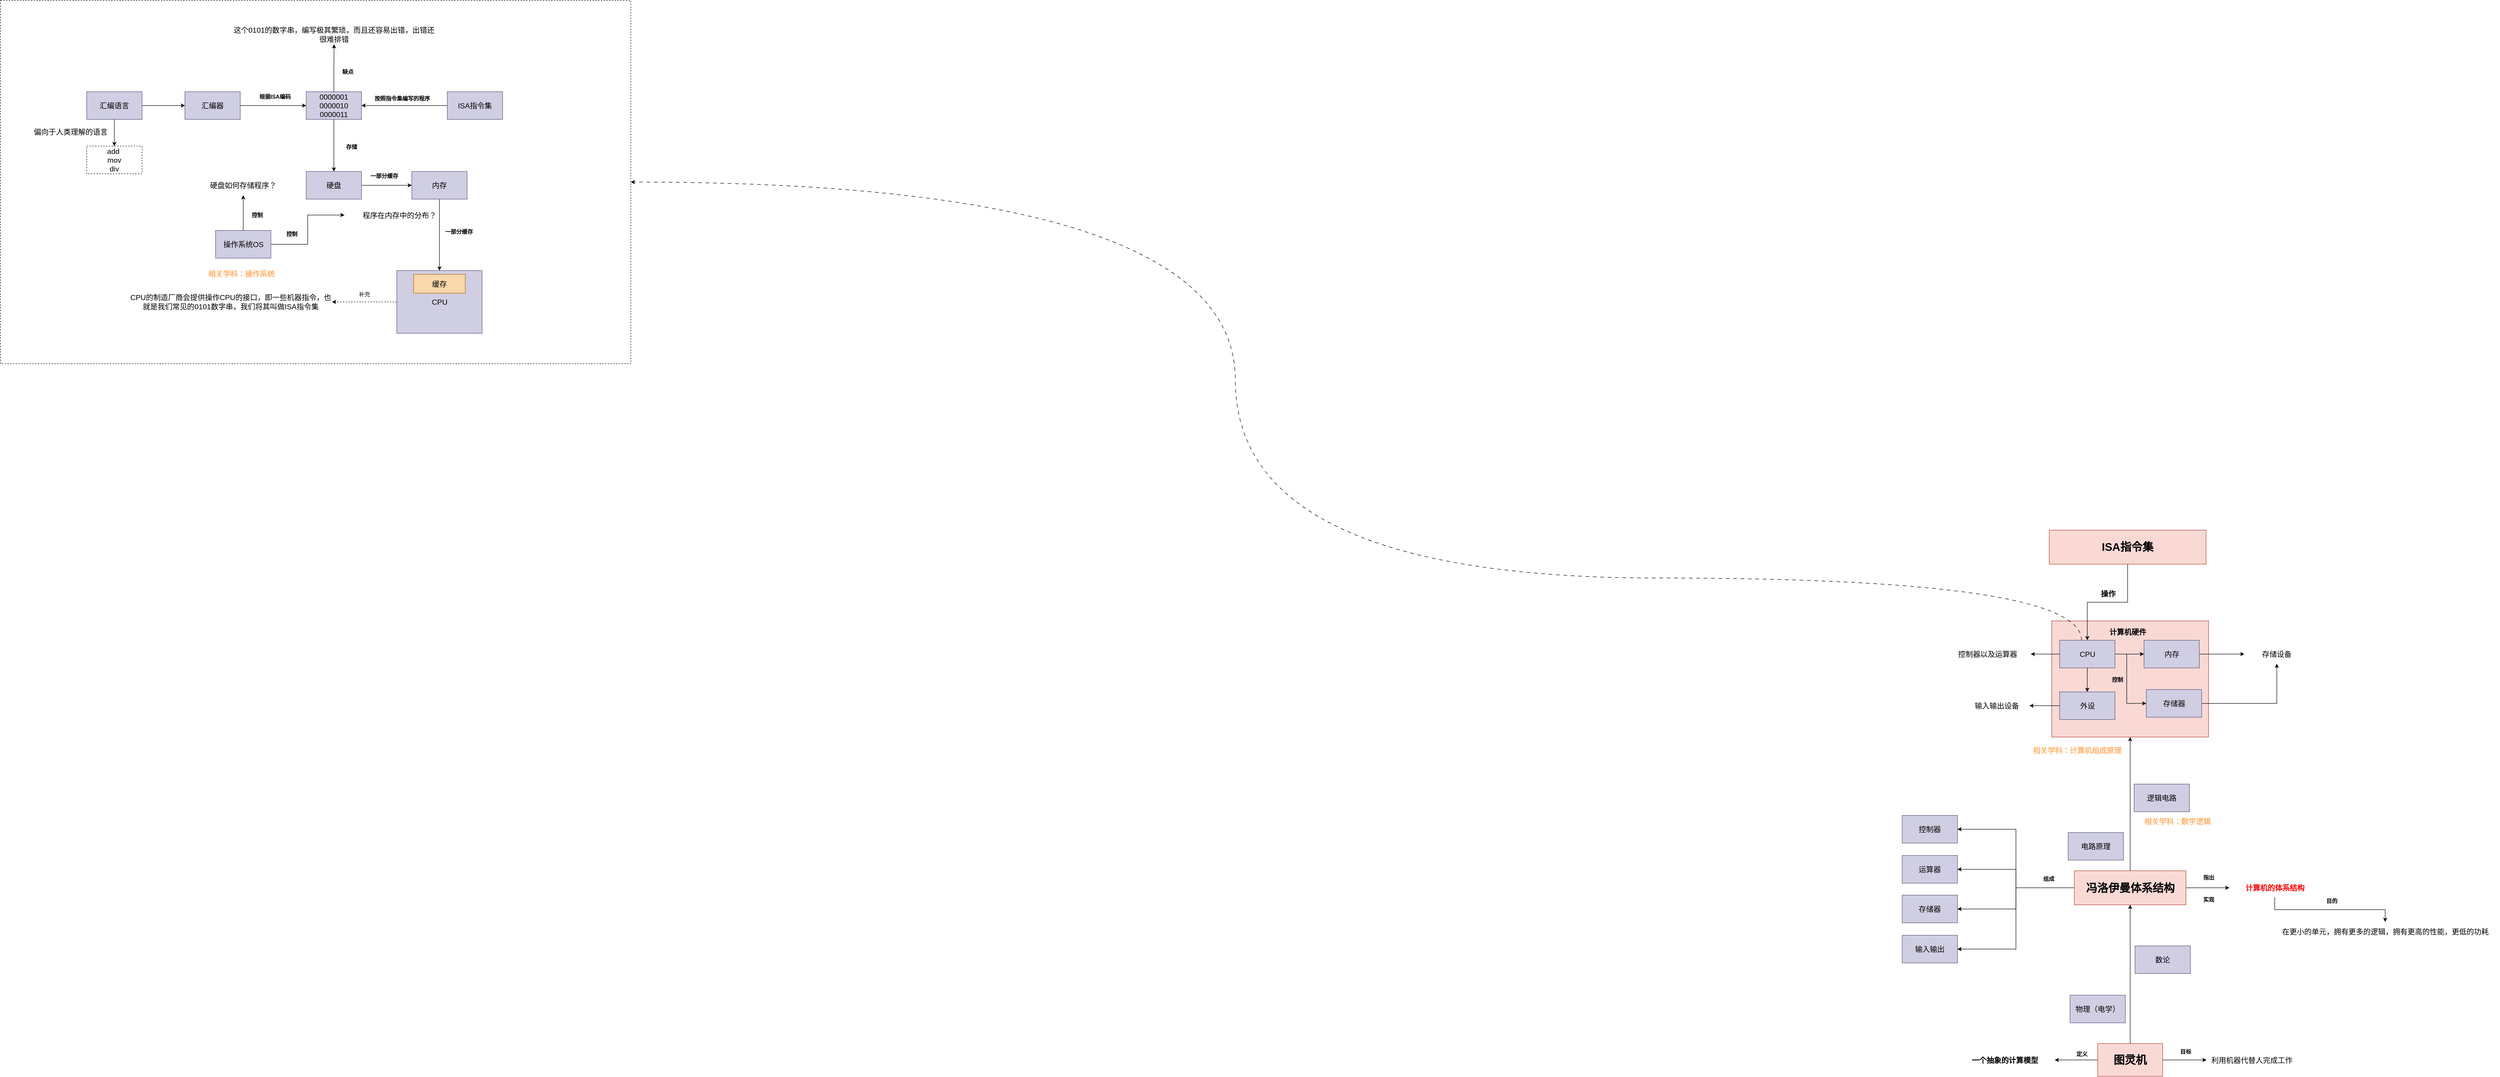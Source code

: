 <mxfile version="26.0.9">
  <diagram name="第 1 页" id="hA2QSpWp7NAeOCAGVo_K">
    <mxGraphModel dx="6764" dy="-1735" grid="0" gridSize="10" guides="1" tooltips="1" connect="1" arrows="1" fold="1" page="0" pageScale="1" pageWidth="827" pageHeight="1169" math="0" shadow="0">
      <root>
        <mxCell id="0" />
        <mxCell id="1" parent="0" />
        <mxCell id="ZlQUIwqHObfNDw-x9y1J-117" value="" style="rounded=0;whiteSpace=wrap;html=1;dashed=1;movable=1;resizable=1;rotatable=1;deletable=1;editable=1;locked=0;connectable=1;" vertex="1" parent="1">
          <mxGeometry x="-4336" y="3430" width="1367" height="788" as="geometry" />
        </mxCell>
        <mxCell id="ZlQUIwqHObfNDw-x9y1J-5" style="edgeStyle=orthogonalEdgeStyle;rounded=0;orthogonalLoop=1;jettySize=auto;html=1;" edge="1" parent="1" source="ZlQUIwqHObfNDw-x9y1J-3" target="ZlQUIwqHObfNDw-x9y1J-4">
          <mxGeometry relative="1" as="geometry" />
        </mxCell>
        <mxCell id="ZlQUIwqHObfNDw-x9y1J-9" style="edgeStyle=orthogonalEdgeStyle;rounded=0;orthogonalLoop=1;jettySize=auto;html=1;" edge="1" parent="1" source="ZlQUIwqHObfNDw-x9y1J-3" target="ZlQUIwqHObfNDw-x9y1J-8">
          <mxGeometry relative="1" as="geometry" />
        </mxCell>
        <mxCell id="ZlQUIwqHObfNDw-x9y1J-12" style="edgeStyle=orthogonalEdgeStyle;rounded=0;orthogonalLoop=1;jettySize=auto;html=1;entryX=0.5;entryY=1;entryDx=0;entryDy=0;" edge="1" parent="1" source="ZlQUIwqHObfNDw-x9y1J-3" target="ZlQUIwqHObfNDw-x9y1J-11">
          <mxGeometry relative="1" as="geometry" />
        </mxCell>
        <mxCell id="ZlQUIwqHObfNDw-x9y1J-3" value="&lt;span style=&quot;font-size: 24px;&quot;&gt;&lt;b&gt;图灵机&lt;/b&gt;&lt;/span&gt;" style="rounded=0;whiteSpace=wrap;html=1;fillColor=#fad9d5;strokeColor=#ae4132;" vertex="1" parent="1">
          <mxGeometry x="212" y="5693" width="141" height="71" as="geometry" />
        </mxCell>
        <mxCell id="ZlQUIwqHObfNDw-x9y1J-4" value="&lt;span style=&quot;font-size: 16px;&quot;&gt;利用机器代替人完成工作&lt;/span&gt;" style="text;html=1;align=center;verticalAlign=middle;whiteSpace=wrap;rounded=0;" vertex="1" parent="1">
          <mxGeometry x="448" y="5707.5" width="197" height="42" as="geometry" />
        </mxCell>
        <mxCell id="ZlQUIwqHObfNDw-x9y1J-6" value="&lt;b&gt;目标&lt;/b&gt;" style="text;html=1;align=center;verticalAlign=middle;whiteSpace=wrap;rounded=0;" vertex="1" parent="1">
          <mxGeometry x="373" y="5696" width="60" height="30" as="geometry" />
        </mxCell>
        <mxCell id="ZlQUIwqHObfNDw-x9y1J-8" value="&lt;span style=&quot;font-size: 16px;&quot;&gt;&lt;b&gt;一个抽象的计算模型&lt;/b&gt;&lt;/span&gt;" style="text;html=1;align=center;verticalAlign=middle;whiteSpace=wrap;rounded=0;" vertex="1" parent="1">
          <mxGeometry x="-97" y="5707.5" width="216" height="42" as="geometry" />
        </mxCell>
        <mxCell id="ZlQUIwqHObfNDw-x9y1J-10" value="&lt;b&gt;定义&lt;/b&gt;" style="text;html=1;align=center;verticalAlign=middle;whiteSpace=wrap;rounded=0;" vertex="1" parent="1">
          <mxGeometry x="148" y="5701" width="60" height="30" as="geometry" />
        </mxCell>
        <mxCell id="ZlQUIwqHObfNDw-x9y1J-21" style="edgeStyle=orthogonalEdgeStyle;rounded=0;orthogonalLoop=1;jettySize=auto;html=1;" edge="1" parent="1" source="ZlQUIwqHObfNDw-x9y1J-11" target="ZlQUIwqHObfNDw-x9y1J-13">
          <mxGeometry relative="1" as="geometry" />
        </mxCell>
        <mxCell id="ZlQUIwqHObfNDw-x9y1J-27" style="edgeStyle=orthogonalEdgeStyle;rounded=0;orthogonalLoop=1;jettySize=auto;html=1;entryX=1;entryY=0.5;entryDx=0;entryDy=0;" edge="1" parent="1" source="ZlQUIwqHObfNDw-x9y1J-11" target="ZlQUIwqHObfNDw-x9y1J-23">
          <mxGeometry relative="1" as="geometry" />
        </mxCell>
        <mxCell id="ZlQUIwqHObfNDw-x9y1J-28" style="edgeStyle=orthogonalEdgeStyle;rounded=0;orthogonalLoop=1;jettySize=auto;html=1;entryX=1;entryY=0.5;entryDx=0;entryDy=0;" edge="1" parent="1" source="ZlQUIwqHObfNDw-x9y1J-11" target="ZlQUIwqHObfNDw-x9y1J-24">
          <mxGeometry relative="1" as="geometry" />
        </mxCell>
        <mxCell id="ZlQUIwqHObfNDw-x9y1J-29" style="edgeStyle=orthogonalEdgeStyle;rounded=0;orthogonalLoop=1;jettySize=auto;html=1;entryX=1;entryY=0.5;entryDx=0;entryDy=0;" edge="1" parent="1" source="ZlQUIwqHObfNDw-x9y1J-11" target="ZlQUIwqHObfNDw-x9y1J-25">
          <mxGeometry relative="1" as="geometry" />
        </mxCell>
        <mxCell id="ZlQUIwqHObfNDw-x9y1J-30" style="edgeStyle=orthogonalEdgeStyle;rounded=0;orthogonalLoop=1;jettySize=auto;html=1;entryX=1;entryY=0.5;entryDx=0;entryDy=0;" edge="1" parent="1" source="ZlQUIwqHObfNDw-x9y1J-11" target="ZlQUIwqHObfNDw-x9y1J-26">
          <mxGeometry relative="1" as="geometry" />
        </mxCell>
        <mxCell id="ZlQUIwqHObfNDw-x9y1J-41" style="edgeStyle=orthogonalEdgeStyle;rounded=0;orthogonalLoop=1;jettySize=auto;html=1;" edge="1" parent="1" source="ZlQUIwqHObfNDw-x9y1J-11" target="ZlQUIwqHObfNDw-x9y1J-35">
          <mxGeometry relative="1" as="geometry" />
        </mxCell>
        <mxCell id="ZlQUIwqHObfNDw-x9y1J-11" value="&lt;span style=&quot;font-size: 24px; line-height: 150%;&quot;&gt;&lt;b style=&quot;line-height: 120%;&quot;&gt;冯洛伊曼&lt;/b&gt;&lt;/span&gt;&lt;b style=&quot;font-size: 24px; background-color: transparent; color: light-dark(rgb(0, 0, 0), rgb(237, 237, 237));&quot;&gt;体系结构&lt;/b&gt;" style="rounded=0;whiteSpace=wrap;html=1;fillColor=#fad9d5;strokeColor=#ae4132;" vertex="1" parent="1">
          <mxGeometry x="161.5" y="5318" width="242" height="74" as="geometry" />
        </mxCell>
        <mxCell id="ZlQUIwqHObfNDw-x9y1J-19" style="edgeStyle=orthogonalEdgeStyle;rounded=0;orthogonalLoop=1;jettySize=auto;html=1;entryX=0.5;entryY=0;entryDx=0;entryDy=0;" edge="1" parent="1" source="ZlQUIwqHObfNDw-x9y1J-13" target="ZlQUIwqHObfNDw-x9y1J-18">
          <mxGeometry relative="1" as="geometry" />
        </mxCell>
        <mxCell id="ZlQUIwqHObfNDw-x9y1J-13" value="&lt;span style=&quot;font-size: 16px;&quot;&gt;&lt;b&gt;&lt;font style=&quot;color: rgb(255, 0, 0);&quot;&gt;计算机的体系结构&lt;/font&gt;&lt;/b&gt;&lt;/span&gt;" style="text;html=1;align=center;verticalAlign=middle;whiteSpace=wrap;rounded=0;" vertex="1" parent="1">
          <mxGeometry x="497.5" y="5334" width="197" height="42" as="geometry" />
        </mxCell>
        <mxCell id="ZlQUIwqHObfNDw-x9y1J-15" value="&lt;b&gt;指出&lt;/b&gt;" style="text;html=1;align=center;verticalAlign=middle;whiteSpace=wrap;rounded=0;" vertex="1" parent="1">
          <mxGeometry x="411" y="5318" width="84" height="30" as="geometry" />
        </mxCell>
        <mxCell id="ZlQUIwqHObfNDw-x9y1J-16" value="&lt;b&gt;实现&lt;/b&gt;" style="text;html=1;align=center;verticalAlign=middle;whiteSpace=wrap;rounded=0;" vertex="1" parent="1">
          <mxGeometry x="411" y="5366" width="84" height="30" as="geometry" />
        </mxCell>
        <mxCell id="ZlQUIwqHObfNDw-x9y1J-18" value="&lt;span style=&quot;font-size: 16px;&quot;&gt;在更小的单元，拥有更多的逻辑，拥有更高的性能，更低的功耗&lt;/span&gt;" style="text;html=1;align=center;verticalAlign=middle;whiteSpace=wrap;rounded=0;" vertex="1" parent="1">
          <mxGeometry x="587.5" y="5429" width="496" height="42" as="geometry" />
        </mxCell>
        <mxCell id="ZlQUIwqHObfNDw-x9y1J-20" value="&lt;b&gt;目的&lt;/b&gt;" style="text;html=1;align=center;verticalAlign=middle;whiteSpace=wrap;rounded=0;" vertex="1" parent="1">
          <mxGeometry x="677.5" y="5369" width="84" height="30" as="geometry" />
        </mxCell>
        <mxCell id="ZlQUIwqHObfNDw-x9y1J-23" value="&lt;span style=&quot;font-size: 16px;&quot;&gt;控制器&lt;/span&gt;" style="rounded=0;whiteSpace=wrap;html=1;fillColor=#d0cee2;strokeColor=#56517e;" vertex="1" parent="1">
          <mxGeometry x="-212" y="5198" width="120" height="60" as="geometry" />
        </mxCell>
        <mxCell id="ZlQUIwqHObfNDw-x9y1J-24" value="&lt;span style=&quot;font-size: 16px;&quot;&gt;运算器&lt;/span&gt;" style="rounded=0;whiteSpace=wrap;html=1;fillColor=#d0cee2;strokeColor=#56517e;" vertex="1" parent="1">
          <mxGeometry x="-212" y="5285" width="120" height="60" as="geometry" />
        </mxCell>
        <mxCell id="ZlQUIwqHObfNDw-x9y1J-25" value="&lt;span style=&quot;font-size: 16px;&quot;&gt;存储器&lt;/span&gt;" style="rounded=0;whiteSpace=wrap;html=1;fillColor=#d0cee2;strokeColor=#56517e;" vertex="1" parent="1">
          <mxGeometry x="-212" y="5371" width="120" height="60" as="geometry" />
        </mxCell>
        <mxCell id="ZlQUIwqHObfNDw-x9y1J-26" value="&lt;span style=&quot;font-size: 16px;&quot;&gt;输入输出&lt;/span&gt;" style="rounded=0;whiteSpace=wrap;html=1;fillColor=#d0cee2;strokeColor=#56517e;" vertex="1" parent="1">
          <mxGeometry x="-212" y="5458" width="120" height="60" as="geometry" />
        </mxCell>
        <mxCell id="ZlQUIwqHObfNDw-x9y1J-31" value="&lt;b&gt;组成&lt;/b&gt;" style="text;html=1;align=center;verticalAlign=middle;whiteSpace=wrap;rounded=0;" vertex="1" parent="1">
          <mxGeometry x="64" y="5321" width="84" height="30" as="geometry" />
        </mxCell>
        <mxCell id="ZlQUIwqHObfNDw-x9y1J-32" value="&lt;span style=&quot;font-size: 16px;&quot;&gt;物理（电&lt;/span&gt;&lt;span style=&quot;color: rgba(0, 0, 0, 0); font-family: monospace; font-size: 0px; text-align: start; text-wrap: nowrap;&quot;&gt;%3CmxGraphModel%3E%3Croot%3E%3CmxCell%20id%3D%220%22%2F%3E%3CmxCell%20id%3D%221%22%20parent%3D%220%22%2F%3E%3CmxCell%20id%3D%222%22%20value%3D%22%26lt%3Bspan%20style%3D%26quot%3Bfont-size%3A%2016px%3B%26quot%3B%26gt%3B%E8%BF%90%E7%AE%97%E5%99%A8%26lt%3B%2Fspan%26gt%3B%22%20style%3D%22rounded%3D0%3BwhiteSpace%3Dwrap%3Bhtml%3D1%3BfillColor%3D%23d0cee2%3BstrokeColor%3D%2356517e%3B%22%20vertex%3D%221%22%20parent%3D%221%22%3E%3CmxGeometry%20x%3D%22-225%22%20y%3D%222253%22%20width%3D%22120%22%20height%3D%2260%22%20as%3D%22geometry%22%2F%3E%3C%2FmxCell%3E%3C%2Froot%3E%3C%2FmxGraphModel%3E&lt;/span&gt;&lt;span style=&quot;font-size: 16px;&quot;&gt;学）&lt;/span&gt;" style="rounded=0;whiteSpace=wrap;html=1;fillColor=#d0cee2;strokeColor=#56517e;" vertex="1" parent="1">
          <mxGeometry x="152" y="5588" width="120" height="60" as="geometry" />
        </mxCell>
        <mxCell id="ZlQUIwqHObfNDw-x9y1J-33" value="&lt;span style=&quot;font-size: 16px;&quot;&gt;数论&lt;/span&gt;" style="rounded=0;whiteSpace=wrap;html=1;fillColor=#d0cee2;strokeColor=#56517e;" vertex="1" parent="1">
          <mxGeometry x="293" y="5481" width="120" height="60" as="geometry" />
        </mxCell>
        <mxCell id="ZlQUIwqHObfNDw-x9y1J-35" value="" style="rounded=0;whiteSpace=wrap;html=1;fillColor=#fad9d5;strokeColor=#ae4132;" vertex="1" parent="1">
          <mxGeometry x="112.5" y="4776" width="340" height="252" as="geometry" />
        </mxCell>
        <mxCell id="ZlQUIwqHObfNDw-x9y1J-36" value="&lt;span style=&quot;font-size: 16px;&quot;&gt;&lt;b&gt;计算机硬件&lt;/b&gt;&lt;/span&gt;" style="text;html=1;align=center;verticalAlign=middle;whiteSpace=wrap;rounded=0;" vertex="1" parent="1">
          <mxGeometry x="178.5" y="4779" width="197" height="42" as="geometry" />
        </mxCell>
        <mxCell id="ZlQUIwqHObfNDw-x9y1J-50" style="edgeStyle=orthogonalEdgeStyle;rounded=0;orthogonalLoop=1;jettySize=auto;html=1;" edge="1" parent="1" source="ZlQUIwqHObfNDw-x9y1J-37" target="ZlQUIwqHObfNDw-x9y1J-49">
          <mxGeometry relative="1" as="geometry" />
        </mxCell>
        <mxCell id="ZlQUIwqHObfNDw-x9y1J-63" style="edgeStyle=orthogonalEdgeStyle;rounded=0;orthogonalLoop=1;jettySize=auto;html=1;entryX=0;entryY=0.5;entryDx=0;entryDy=0;" edge="1" parent="1" source="ZlQUIwqHObfNDw-x9y1J-37" target="ZlQUIwqHObfNDw-x9y1J-38">
          <mxGeometry relative="1" as="geometry" />
        </mxCell>
        <mxCell id="ZlQUIwqHObfNDw-x9y1J-64" style="edgeStyle=orthogonalEdgeStyle;rounded=0;orthogonalLoop=1;jettySize=auto;html=1;entryX=0;entryY=0.5;entryDx=0;entryDy=0;" edge="1" parent="1" source="ZlQUIwqHObfNDw-x9y1J-37" target="ZlQUIwqHObfNDw-x9y1J-39">
          <mxGeometry relative="1" as="geometry">
            <Array as="points">
              <mxPoint x="275" y="4848" />
              <mxPoint x="275" y="4955" />
            </Array>
          </mxGeometry>
        </mxCell>
        <mxCell id="ZlQUIwqHObfNDw-x9y1J-65" style="edgeStyle=orthogonalEdgeStyle;rounded=0;orthogonalLoop=1;jettySize=auto;html=1;" edge="1" parent="1" source="ZlQUIwqHObfNDw-x9y1J-37" target="ZlQUIwqHObfNDw-x9y1J-40">
          <mxGeometry relative="1" as="geometry" />
        </mxCell>
        <mxCell id="ZlQUIwqHObfNDw-x9y1J-118" style="edgeStyle=orthogonalEdgeStyle;rounded=0;orthogonalLoop=1;jettySize=auto;html=1;dashed=1;curved=1;dashPattern=8 8;" edge="1" parent="1" source="ZlQUIwqHObfNDw-x9y1J-37" target="ZlQUIwqHObfNDw-x9y1J-117">
          <mxGeometry relative="1" as="geometry">
            <Array as="points">
              <mxPoint x="177" y="4683" />
              <mxPoint x="-1658" y="4683" />
              <mxPoint x="-1658" y="3824" />
            </Array>
          </mxGeometry>
        </mxCell>
        <mxCell id="ZlQUIwqHObfNDw-x9y1J-37" value="&lt;span style=&quot;font-size: 16px;&quot;&gt;CPU&lt;/span&gt;" style="rounded=0;whiteSpace=wrap;html=1;fillColor=#d0cee2;strokeColor=#56517e;" vertex="1" parent="1">
          <mxGeometry x="129.5" y="4818" width="120" height="60" as="geometry" />
        </mxCell>
        <mxCell id="ZlQUIwqHObfNDw-x9y1J-54" style="edgeStyle=orthogonalEdgeStyle;rounded=0;orthogonalLoop=1;jettySize=auto;html=1;" edge="1" parent="1" source="ZlQUIwqHObfNDw-x9y1J-38" target="ZlQUIwqHObfNDw-x9y1J-53">
          <mxGeometry relative="1" as="geometry" />
        </mxCell>
        <mxCell id="ZlQUIwqHObfNDw-x9y1J-38" value="&lt;span style=&quot;font-size: 16px;&quot;&gt;内存&lt;/span&gt;" style="rounded=0;whiteSpace=wrap;html=1;fillColor=#d0cee2;strokeColor=#56517e;" vertex="1" parent="1">
          <mxGeometry x="312.5" y="4818" width="120" height="60" as="geometry" />
        </mxCell>
        <mxCell id="ZlQUIwqHObfNDw-x9y1J-55" style="edgeStyle=orthogonalEdgeStyle;rounded=0;orthogonalLoop=1;jettySize=auto;html=1;entryX=0.5;entryY=1;entryDx=0;entryDy=0;" edge="1" parent="1" source="ZlQUIwqHObfNDw-x9y1J-39" target="ZlQUIwqHObfNDw-x9y1J-53">
          <mxGeometry relative="1" as="geometry" />
        </mxCell>
        <mxCell id="ZlQUIwqHObfNDw-x9y1J-39" value="&lt;span style=&quot;font-size: 16px;&quot;&gt;存储器&lt;/span&gt;" style="rounded=0;whiteSpace=wrap;html=1;fillColor=#d0cee2;strokeColor=#56517e;" vertex="1" parent="1">
          <mxGeometry x="317.5" y="4925" width="120" height="60" as="geometry" />
        </mxCell>
        <mxCell id="ZlQUIwqHObfNDw-x9y1J-52" style="edgeStyle=orthogonalEdgeStyle;rounded=0;orthogonalLoop=1;jettySize=auto;html=1;" edge="1" parent="1" source="ZlQUIwqHObfNDw-x9y1J-40" target="ZlQUIwqHObfNDw-x9y1J-51">
          <mxGeometry relative="1" as="geometry" />
        </mxCell>
        <mxCell id="ZlQUIwqHObfNDw-x9y1J-40" value="&lt;span style=&quot;font-size: 16px;&quot;&gt;外设&lt;/span&gt;" style="rounded=0;whiteSpace=wrap;html=1;fillColor=#d0cee2;strokeColor=#56517e;" vertex="1" parent="1">
          <mxGeometry x="129.5" y="4930" width="120" height="60" as="geometry" />
        </mxCell>
        <mxCell id="ZlQUIwqHObfNDw-x9y1J-43" value="&lt;span style=&quot;font-size: 16px;&quot;&gt;逻辑电路&lt;/span&gt;" style="rounded=0;whiteSpace=wrap;html=1;fillColor=#d0cee2;strokeColor=#56517e;" vertex="1" parent="1">
          <mxGeometry x="291" y="5130" width="120" height="60" as="geometry" />
        </mxCell>
        <mxCell id="ZlQUIwqHObfNDw-x9y1J-46" value="&lt;span style=&quot;font-size: 16px;&quot;&gt;&lt;b&gt;&lt;font style=&quot;color: rgb(255, 181, 112);&quot;&gt;相关学科：数字逻辑&lt;/font&gt;&lt;/b&gt;&lt;/span&gt;" style="text;html=1;align=center;verticalAlign=middle;whiteSpace=wrap;rounded=0;" vertex="1" parent="1">
          <mxGeometry x="297" y="5190" width="176" height="42" as="geometry" />
        </mxCell>
        <mxCell id="ZlQUIwqHObfNDw-x9y1J-47" value="&lt;span style=&quot;font-size: 16px;&quot;&gt;电路原理&lt;/span&gt;" style="rounded=0;whiteSpace=wrap;html=1;fillColor=#d0cee2;strokeColor=#56517e;" vertex="1" parent="1">
          <mxGeometry x="148" y="5235" width="120" height="60" as="geometry" />
        </mxCell>
        <mxCell id="ZlQUIwqHObfNDw-x9y1J-49" value="&lt;span style=&quot;font-size: 16px;&quot;&gt;控制器以及运算器&lt;/span&gt;" style="text;html=1;align=center;verticalAlign=middle;whiteSpace=wrap;rounded=0;" vertex="1" parent="1">
          <mxGeometry x="-120" y="4827" width="187" height="42" as="geometry" />
        </mxCell>
        <mxCell id="ZlQUIwqHObfNDw-x9y1J-51" value="&lt;span style=&quot;font-size: 16px;&quot;&gt;输入输出设备&lt;/span&gt;" style="text;html=1;align=center;verticalAlign=middle;whiteSpace=wrap;rounded=0;" vertex="1" parent="1">
          <mxGeometry x="-77" y="4939" width="141" height="42" as="geometry" />
        </mxCell>
        <mxCell id="ZlQUIwqHObfNDw-x9y1J-53" value="&lt;span style=&quot;font-size: 16px;&quot;&gt;存储设备&lt;/span&gt;" style="text;html=1;align=center;verticalAlign=middle;whiteSpace=wrap;rounded=0;" vertex="1" parent="1">
          <mxGeometry x="530" y="4827" width="141" height="42" as="geometry" />
        </mxCell>
        <mxCell id="ZlQUIwqHObfNDw-x9y1J-61" style="edgeStyle=orthogonalEdgeStyle;rounded=0;orthogonalLoop=1;jettySize=auto;html=1;" edge="1" parent="1" source="ZlQUIwqHObfNDw-x9y1J-56" target="ZlQUIwqHObfNDw-x9y1J-37">
          <mxGeometry relative="1" as="geometry" />
        </mxCell>
        <mxCell id="ZlQUIwqHObfNDw-x9y1J-56" value="&lt;span style=&quot;font-size: 24px;&quot;&gt;&lt;b&gt;ISA指令集&lt;/b&gt;&lt;/span&gt;" style="rounded=0;whiteSpace=wrap;html=1;fillColor=#fad9d5;strokeColor=#ae4132;" vertex="1" parent="1">
          <mxGeometry x="107" y="4579" width="340" height="74" as="geometry" />
        </mxCell>
        <mxCell id="ZlQUIwqHObfNDw-x9y1J-58" value="&lt;span style=&quot;font-size: 16px;&quot;&gt;&lt;b&gt;操作&lt;/b&gt;&lt;/span&gt;" style="text;html=1;align=center;verticalAlign=middle;whiteSpace=wrap;rounded=0;" vertex="1" parent="1">
          <mxGeometry x="193" y="4702" width="84" height="30" as="geometry" />
        </mxCell>
        <mxCell id="ZlQUIwqHObfNDw-x9y1J-60" value="&lt;span style=&quot;font-size: 16px;&quot;&gt;&lt;b&gt;&lt;font style=&quot;color: rgb(255, 181, 112);&quot;&gt;相关学科：计算机组成原理&lt;/font&gt;&lt;/b&gt;&lt;/span&gt;" style="text;html=1;align=center;verticalAlign=middle;whiteSpace=wrap;rounded=0;" vertex="1" parent="1">
          <mxGeometry x="64" y="5036" width="207" height="42" as="geometry" />
        </mxCell>
        <mxCell id="ZlQUIwqHObfNDw-x9y1J-66" value="&lt;b&gt;控制&lt;/b&gt;" style="text;html=1;align=center;verticalAlign=middle;whiteSpace=wrap;rounded=0;" vertex="1" parent="1">
          <mxGeometry x="213" y="4889" width="84" height="30" as="geometry" />
        </mxCell>
        <mxCell id="ZlQUIwqHObfNDw-x9y1J-70" value="&lt;span style=&quot;font-size: 16px;&quot;&gt;CPU的制造厂商会提供操作CPU的接口，即一些机器指令，也就是我们常见的0101数字串，我们将其叫做ISA指令集&lt;/span&gt;" style="text;html=1;align=center;verticalAlign=middle;whiteSpace=wrap;rounded=0;movable=1;resizable=1;rotatable=1;deletable=1;editable=1;locked=0;connectable=1;" vertex="1" parent="1">
          <mxGeometry x="-4056" y="4057" width="439" height="54" as="geometry" />
        </mxCell>
        <mxCell id="ZlQUIwqHObfNDw-x9y1J-76" style="edgeStyle=orthogonalEdgeStyle;rounded=0;orthogonalLoop=1;jettySize=auto;html=1;movable=1;resizable=1;rotatable=1;deletable=1;editable=1;locked=0;connectable=1;" edge="1" parent="1" source="ZlQUIwqHObfNDw-x9y1J-72" target="ZlQUIwqHObfNDw-x9y1J-73">
          <mxGeometry relative="1" as="geometry" />
        </mxCell>
        <mxCell id="ZlQUIwqHObfNDw-x9y1J-72" value="&lt;span style=&quot;font-size: 16px;&quot;&gt;ISA指令集&lt;/span&gt;" style="rounded=0;whiteSpace=wrap;html=1;fillColor=#d0cee2;strokeColor=#56517e;movable=1;resizable=1;rotatable=1;deletable=1;editable=1;locked=0;connectable=1;" vertex="1" parent="1">
          <mxGeometry x="-3367" y="3628" width="120" height="60" as="geometry" />
        </mxCell>
        <mxCell id="ZlQUIwqHObfNDw-x9y1J-82" style="edgeStyle=orthogonalEdgeStyle;rounded=0;orthogonalLoop=1;jettySize=auto;html=1;movable=1;resizable=1;rotatable=1;deletable=1;editable=1;locked=0;connectable=1;" edge="1" parent="1" source="ZlQUIwqHObfNDw-x9y1J-73" target="ZlQUIwqHObfNDw-x9y1J-80">
          <mxGeometry relative="1" as="geometry" />
        </mxCell>
        <mxCell id="ZlQUIwqHObfNDw-x9y1J-96" style="edgeStyle=orthogonalEdgeStyle;rounded=0;orthogonalLoop=1;jettySize=auto;html=1;movable=1;resizable=1;rotatable=1;deletable=1;editable=1;locked=0;connectable=1;" edge="1" parent="1" source="ZlQUIwqHObfNDw-x9y1J-73" target="ZlQUIwqHObfNDw-x9y1J-95">
          <mxGeometry relative="1" as="geometry" />
        </mxCell>
        <mxCell id="ZlQUIwqHObfNDw-x9y1J-73" value="&lt;span style=&quot;font-size: 16px;&quot;&gt;0000001&lt;/span&gt;&lt;div&gt;&lt;span style=&quot;font-size: 16px;&quot;&gt;0000010&lt;/span&gt;&lt;/div&gt;&lt;div&gt;&lt;span style=&quot;font-size: 16px;&quot;&gt;0000011&lt;/span&gt;&lt;span style=&quot;font-size: 16px;&quot;&gt;&lt;br&gt;&lt;/span&gt;&lt;/div&gt;" style="rounded=0;whiteSpace=wrap;html=1;fillColor=#d0cee2;strokeColor=#56517e;movable=1;resizable=1;rotatable=1;deletable=1;editable=1;locked=0;connectable=1;" vertex="1" parent="1">
          <mxGeometry x="-3673" y="3628" width="120" height="60" as="geometry" />
        </mxCell>
        <mxCell id="ZlQUIwqHObfNDw-x9y1J-75" value="&lt;b&gt;按照指令集编写的程序&lt;/b&gt;" style="text;html=1;align=center;verticalAlign=middle;whiteSpace=wrap;rounded=0;movable=1;resizable=1;rotatable=1;deletable=1;editable=1;locked=0;connectable=1;" vertex="1" parent="1">
          <mxGeometry x="-3536" y="3628" width="143" height="30" as="geometry" />
        </mxCell>
        <mxCell id="ZlQUIwqHObfNDw-x9y1J-83" style="edgeStyle=orthogonalEdgeStyle;rounded=0;orthogonalLoop=1;jettySize=auto;html=1;movable=1;resizable=1;rotatable=1;deletable=1;editable=1;locked=0;connectable=1;" edge="1" parent="1" source="ZlQUIwqHObfNDw-x9y1J-80" target="ZlQUIwqHObfNDw-x9y1J-81">
          <mxGeometry relative="1" as="geometry" />
        </mxCell>
        <mxCell id="ZlQUIwqHObfNDw-x9y1J-80" value="&lt;div&gt;&lt;span style=&quot;font-size: 16px;&quot;&gt;硬盘&lt;/span&gt;&lt;/div&gt;" style="rounded=0;whiteSpace=wrap;html=1;fillColor=#d0cee2;strokeColor=#56517e;movable=1;resizable=1;rotatable=1;deletable=1;editable=1;locked=0;connectable=1;" vertex="1" parent="1">
          <mxGeometry x="-3673" y="3801" width="120" height="60" as="geometry" />
        </mxCell>
        <mxCell id="ZlQUIwqHObfNDw-x9y1J-88" style="edgeStyle=orthogonalEdgeStyle;rounded=0;orthogonalLoop=1;jettySize=auto;html=1;movable=1;resizable=1;rotatable=1;deletable=1;editable=1;locked=0;connectable=1;" edge="1" parent="1" source="ZlQUIwqHObfNDw-x9y1J-81" target="ZlQUIwqHObfNDw-x9y1J-87">
          <mxGeometry relative="1" as="geometry" />
        </mxCell>
        <mxCell id="ZlQUIwqHObfNDw-x9y1J-81" value="&lt;span style=&quot;font-size: 16px;&quot;&gt;内存&lt;/span&gt;" style="rounded=0;whiteSpace=wrap;html=1;fillColor=#d0cee2;strokeColor=#56517e;movable=1;resizable=1;rotatable=1;deletable=1;editable=1;locked=0;connectable=1;" vertex="1" parent="1">
          <mxGeometry x="-3444" y="3801" width="120" height="60" as="geometry" />
        </mxCell>
        <mxCell id="ZlQUIwqHObfNDw-x9y1J-93" style="edgeStyle=orthogonalEdgeStyle;rounded=0;orthogonalLoop=1;jettySize=auto;html=1;dashed=1;movable=1;resizable=1;rotatable=1;deletable=1;editable=1;locked=0;connectable=1;" edge="1" parent="1" source="ZlQUIwqHObfNDw-x9y1J-87" target="ZlQUIwqHObfNDw-x9y1J-70">
          <mxGeometry relative="1" as="geometry" />
        </mxCell>
        <mxCell id="ZlQUIwqHObfNDw-x9y1J-87" value="&lt;span style=&quot;font-size: 16px;&quot;&gt;CPU&lt;/span&gt;" style="rounded=0;whiteSpace=wrap;html=1;fillColor=#d0cee2;strokeColor=#56517e;movable=1;resizable=1;rotatable=1;deletable=1;editable=1;locked=0;connectable=1;" vertex="1" parent="1">
          <mxGeometry x="-3476.5" y="4016" width="185" height="136" as="geometry" />
        </mxCell>
        <mxCell id="ZlQUIwqHObfNDw-x9y1J-89" value="&lt;span style=&quot;font-size: 16px;&quot;&gt;缓存&lt;/span&gt;" style="rounded=0;whiteSpace=wrap;html=1;fillColor=#fad7ac;strokeColor=#b46504;movable=1;resizable=1;rotatable=1;deletable=1;editable=1;locked=0;connectable=1;" vertex="1" parent="1">
          <mxGeometry x="-3440" y="4024" width="112" height="41" as="geometry" />
        </mxCell>
        <mxCell id="ZlQUIwqHObfNDw-x9y1J-90" value="&lt;b&gt;存储&lt;/b&gt;" style="text;html=1;align=center;verticalAlign=middle;whiteSpace=wrap;rounded=0;movable=1;resizable=1;rotatable=1;deletable=1;editable=1;locked=0;connectable=1;" vertex="1" parent="1">
          <mxGeometry x="-3607" y="3733" width="65" height="30" as="geometry" />
        </mxCell>
        <mxCell id="ZlQUIwqHObfNDw-x9y1J-91" value="&lt;b&gt;一部分缓存&lt;/b&gt;" style="text;html=1;align=center;verticalAlign=middle;whiteSpace=wrap;rounded=0;movable=1;resizable=1;rotatable=1;deletable=1;editable=1;locked=0;connectable=1;" vertex="1" parent="1">
          <mxGeometry x="-3536" y="3796" width="65" height="30" as="geometry" />
        </mxCell>
        <mxCell id="ZlQUIwqHObfNDw-x9y1J-92" value="&lt;b&gt;一部分缓存&lt;/b&gt;" style="text;html=1;align=center;verticalAlign=middle;whiteSpace=wrap;rounded=0;movable=1;resizable=1;rotatable=1;deletable=1;editable=1;locked=0;connectable=1;" vertex="1" parent="1">
          <mxGeometry x="-3374" y="3917" width="65" height="30" as="geometry" />
        </mxCell>
        <mxCell id="ZlQUIwqHObfNDw-x9y1J-94" value="补充" style="text;html=1;align=center;verticalAlign=middle;whiteSpace=wrap;rounded=0;movable=1;resizable=1;rotatable=1;deletable=1;editable=1;locked=0;connectable=1;" vertex="1" parent="1">
          <mxGeometry x="-3579" y="4053" width="65" height="30" as="geometry" />
        </mxCell>
        <mxCell id="ZlQUIwqHObfNDw-x9y1J-95" value="&lt;span style=&quot;font-size: 16px;&quot;&gt;这个0101的数字串，编写极其繁琐，而且还容易出错，出错还很难排错&lt;/span&gt;" style="text;html=1;align=center;verticalAlign=middle;whiteSpace=wrap;rounded=0;movable=1;resizable=1;rotatable=1;deletable=1;editable=1;locked=0;connectable=1;" vertex="1" parent="1">
          <mxGeometry x="-3832" y="3482" width="439" height="43" as="geometry" />
        </mxCell>
        <mxCell id="ZlQUIwqHObfNDw-x9y1J-97" value="&lt;b&gt;缺点&lt;/b&gt;" style="text;html=1;align=center;verticalAlign=middle;whiteSpace=wrap;rounded=0;movable=1;resizable=1;rotatable=1;deletable=1;editable=1;locked=0;connectable=1;" vertex="1" parent="1">
          <mxGeometry x="-3615" y="3570" width="65" height="30" as="geometry" />
        </mxCell>
        <mxCell id="ZlQUIwqHObfNDw-x9y1J-101" style="edgeStyle=orthogonalEdgeStyle;rounded=0;orthogonalLoop=1;jettySize=auto;html=1;movable=1;resizable=1;rotatable=1;deletable=1;editable=1;locked=0;connectable=1;" edge="1" parent="1" source="ZlQUIwqHObfNDw-x9y1J-98" target="ZlQUIwqHObfNDw-x9y1J-73">
          <mxGeometry relative="1" as="geometry" />
        </mxCell>
        <mxCell id="ZlQUIwqHObfNDw-x9y1J-98" value="&lt;div&gt;&lt;span style=&quot;font-size: 16px;&quot;&gt;汇编器&lt;/span&gt;&lt;/div&gt;" style="rounded=0;whiteSpace=wrap;html=1;fillColor=#d0cee2;strokeColor=#56517e;movable=1;resizable=1;rotatable=1;deletable=1;editable=1;locked=0;connectable=1;" vertex="1" parent="1">
          <mxGeometry x="-3936" y="3628" width="120" height="60" as="geometry" />
        </mxCell>
        <mxCell id="ZlQUIwqHObfNDw-x9y1J-100" style="edgeStyle=orthogonalEdgeStyle;rounded=0;orthogonalLoop=1;jettySize=auto;html=1;movable=1;resizable=1;rotatable=1;deletable=1;editable=1;locked=0;connectable=1;" edge="1" parent="1" source="ZlQUIwqHObfNDw-x9y1J-99" target="ZlQUIwqHObfNDw-x9y1J-98">
          <mxGeometry relative="1" as="geometry" />
        </mxCell>
        <mxCell id="ZlQUIwqHObfNDw-x9y1J-104" style="edgeStyle=orthogonalEdgeStyle;rounded=0;orthogonalLoop=1;jettySize=auto;html=1;movable=1;resizable=1;rotatable=1;deletable=1;editable=1;locked=0;connectable=1;" edge="1" parent="1" source="ZlQUIwqHObfNDw-x9y1J-99" target="ZlQUIwqHObfNDw-x9y1J-103">
          <mxGeometry relative="1" as="geometry" />
        </mxCell>
        <mxCell id="ZlQUIwqHObfNDw-x9y1J-99" value="&lt;span style=&quot;font-size: 16px;&quot;&gt;汇编语言&lt;/span&gt;" style="rounded=0;whiteSpace=wrap;html=1;fillColor=#d0cee2;strokeColor=#56517e;movable=1;resizable=1;rotatable=1;deletable=1;editable=1;locked=0;connectable=1;" vertex="1" parent="1">
          <mxGeometry x="-4149" y="3628" width="120" height="60" as="geometry" />
        </mxCell>
        <mxCell id="ZlQUIwqHObfNDw-x9y1J-102" value="&lt;b&gt;根据ISA编码&lt;/b&gt;" style="text;html=1;align=center;verticalAlign=middle;whiteSpace=wrap;rounded=0;movable=1;resizable=1;rotatable=1;deletable=1;editable=1;locked=0;connectable=1;" vertex="1" parent="1">
          <mxGeometry x="-3785" y="3624" width="89" height="30" as="geometry" />
        </mxCell>
        <mxCell id="ZlQUIwqHObfNDw-x9y1J-103" value="&lt;div&gt;&lt;span style=&quot;font-size: 16px;&quot;&gt;add&amp;nbsp;&lt;/span&gt;&lt;/div&gt;&lt;div&gt;&lt;span style=&quot;font-size: 16px;&quot;&gt;mov&lt;/span&gt;&lt;/div&gt;&lt;div&gt;&lt;span style=&quot;font-size: 16px;&quot;&gt;div&lt;/span&gt;&lt;/div&gt;" style="rounded=0;whiteSpace=wrap;html=1;fillColor=none;dashed=1;movable=1;resizable=1;rotatable=1;deletable=1;editable=1;locked=0;connectable=1;" vertex="1" parent="1">
          <mxGeometry x="-4149" y="3746" width="120" height="60" as="geometry" />
        </mxCell>
        <mxCell id="ZlQUIwqHObfNDw-x9y1J-105" value="&lt;span style=&quot;font-size: 16px;&quot;&gt;偏向于人类理解的语言&lt;/span&gt;" style="text;html=1;align=center;verticalAlign=middle;whiteSpace=wrap;rounded=0;movable=1;resizable=1;rotatable=1;deletable=1;editable=1;locked=0;connectable=1;" vertex="1" parent="1">
          <mxGeometry x="-4303" y="3693" width="239" height="43" as="geometry" />
        </mxCell>
        <mxCell id="ZlQUIwqHObfNDw-x9y1J-107" value="&lt;span style=&quot;font-size: 16px;&quot;&gt;硬盘如何存储程序？&lt;/span&gt;" style="text;html=1;align=center;verticalAlign=middle;whiteSpace=wrap;rounded=0;movable=1;resizable=1;rotatable=1;deletable=1;editable=1;locked=0;connectable=1;" vertex="1" parent="1">
          <mxGeometry x="-3929" y="3809.5" width="239" height="43" as="geometry" />
        </mxCell>
        <mxCell id="ZlQUIwqHObfNDw-x9y1J-108" value="&lt;span style=&quot;font-size: 16px;&quot;&gt;程序在内存中的分布？&lt;/span&gt;" style="text;html=1;align=center;verticalAlign=middle;whiteSpace=wrap;rounded=0;movable=1;resizable=1;rotatable=1;deletable=1;editable=1;locked=0;connectable=1;" vertex="1" parent="1">
          <mxGeometry x="-3590" y="3874" width="239" height="43" as="geometry" />
        </mxCell>
        <mxCell id="ZlQUIwqHObfNDw-x9y1J-114" style="edgeStyle=orthogonalEdgeStyle;rounded=0;orthogonalLoop=1;jettySize=auto;html=1;entryX=0;entryY=0.5;entryDx=0;entryDy=0;movable=1;resizable=1;rotatable=1;deletable=1;editable=1;locked=0;connectable=1;" edge="1" parent="1" source="ZlQUIwqHObfNDw-x9y1J-109" target="ZlQUIwqHObfNDw-x9y1J-108">
          <mxGeometry relative="1" as="geometry" />
        </mxCell>
        <mxCell id="ZlQUIwqHObfNDw-x9y1J-115" style="edgeStyle=orthogonalEdgeStyle;rounded=0;orthogonalLoop=1;jettySize=auto;html=1;movable=1;resizable=1;rotatable=1;deletable=1;editable=1;locked=0;connectable=1;" edge="1" parent="1" source="ZlQUIwqHObfNDw-x9y1J-109" target="ZlQUIwqHObfNDw-x9y1J-107">
          <mxGeometry relative="1" as="geometry" />
        </mxCell>
        <mxCell id="ZlQUIwqHObfNDw-x9y1J-109" value="&lt;span style=&quot;font-size: 16px;&quot;&gt;操作系统OS&lt;/span&gt;" style="rounded=0;whiteSpace=wrap;html=1;fillColor=#d0cee2;strokeColor=#56517e;movable=1;resizable=1;rotatable=1;deletable=1;editable=1;locked=0;connectable=1;" vertex="1" parent="1">
          <mxGeometry x="-3869.5" y="3929" width="120" height="60" as="geometry" />
        </mxCell>
        <mxCell id="ZlQUIwqHObfNDw-x9y1J-112" value="&lt;b&gt;控制&lt;/b&gt;" style="text;html=1;align=center;verticalAlign=middle;whiteSpace=wrap;rounded=0;movable=1;resizable=1;rotatable=1;deletable=1;editable=1;locked=0;connectable=1;" vertex="1" parent="1">
          <mxGeometry x="-3821" y="3880.5" width="84" height="30" as="geometry" />
        </mxCell>
        <mxCell id="ZlQUIwqHObfNDw-x9y1J-113" value="&lt;b&gt;控制&lt;/b&gt;" style="text;html=1;align=center;verticalAlign=middle;whiteSpace=wrap;rounded=0;movable=1;resizable=1;rotatable=1;deletable=1;editable=1;locked=0;connectable=1;" vertex="1" parent="1">
          <mxGeometry x="-3746" y="3922" width="84" height="30" as="geometry" />
        </mxCell>
        <mxCell id="ZlQUIwqHObfNDw-x9y1J-116" value="&lt;span style=&quot;font-size: 16px;&quot;&gt;&lt;b&gt;&lt;font style=&quot;color: rgb(255, 181, 112);&quot;&gt;相关学科：操作系统&lt;/font&gt;&lt;/b&gt;&lt;/span&gt;" style="text;html=1;align=center;verticalAlign=middle;whiteSpace=wrap;rounded=0;movable=1;resizable=1;rotatable=1;deletable=1;editable=1;locked=0;connectable=1;" vertex="1" parent="1">
          <mxGeometry x="-3917" y="4002" width="207" height="42" as="geometry" />
        </mxCell>
      </root>
    </mxGraphModel>
  </diagram>
</mxfile>
